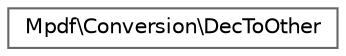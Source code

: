 digraph "Graphical Class Hierarchy"
{
 // LATEX_PDF_SIZE
  bgcolor="transparent";
  edge [fontname=Helvetica,fontsize=10,labelfontname=Helvetica,labelfontsize=10];
  node [fontname=Helvetica,fontsize=10,shape=box,height=0.2,width=0.4];
  rankdir="LR";
  Node0 [id="Node000000",label="Mpdf\\Conversion\\DecToOther",height=0.2,width=0.4,color="grey40", fillcolor="white", style="filled",URL="$classMpdf_1_1Conversion_1_1DecToOther.html",tooltip=" "];
}
